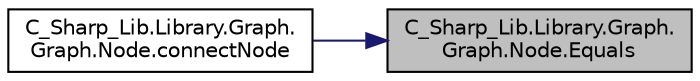 digraph "C_Sharp_Lib.Library.Graph.Graph.Node.Equals"
{
 // LATEX_PDF_SIZE
  edge [fontname="Helvetica",fontsize="10",labelfontname="Helvetica",labelfontsize="10"];
  node [fontname="Helvetica",fontsize="10",shape=record];
  rankdir="RL";
  Node1 [label="C_Sharp_Lib.Library.Graph.\lGraph.Node.Equals",height=0.2,width=0.4,color="black", fillcolor="grey75", style="filled", fontcolor="black",tooltip="Compares this node with other  based on their IDs"];
  Node1 -> Node2 [dir="back",color="midnightblue",fontsize="10",style="solid",fontname="Helvetica"];
  Node2 [label="C_Sharp_Lib.Library.Graph.\lGraph.Node.connectNode",height=0.2,width=0.4,color="black", fillcolor="white", style="filled",URL="$class_c___sharp___lib_1_1_library_1_1_graph_1_1_graph_1_1_node.html#acd4b72c1d930f658da799682aae83eca",tooltip="Connects two nodes"];
}
